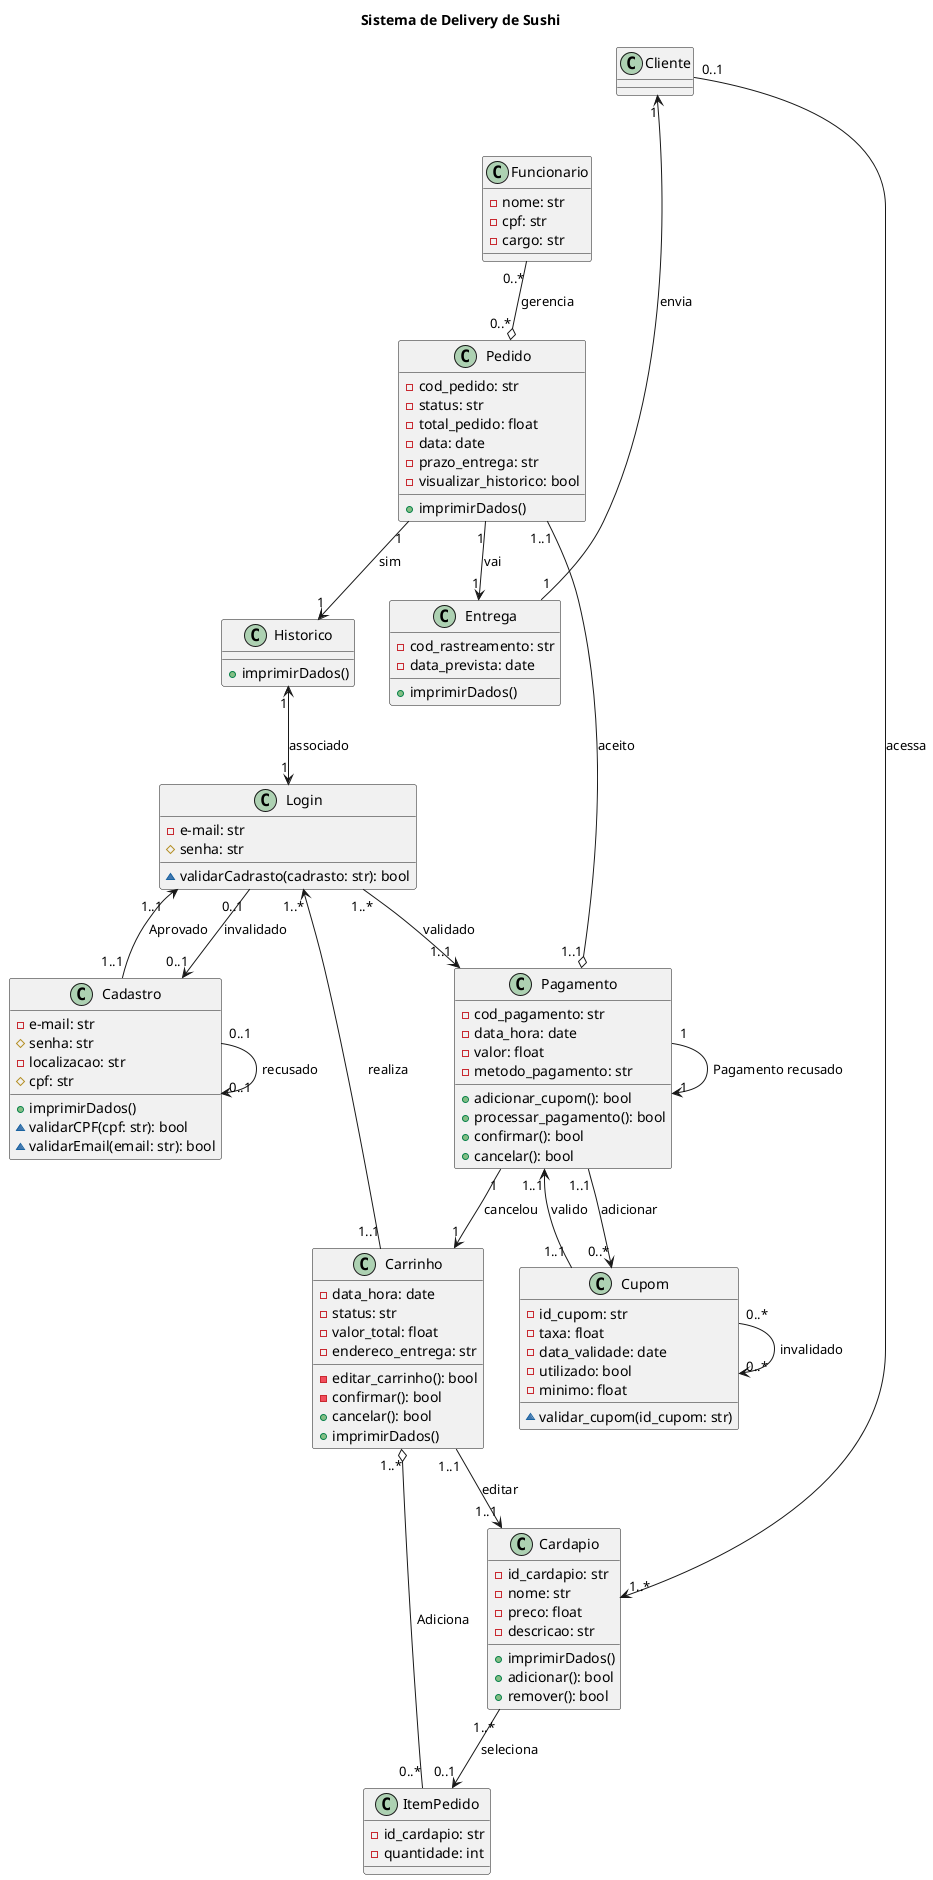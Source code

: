 @startuml sistema
title Sistema de Delivery de Sushi
class Cliente {

}

class Funcionario {
    - nome: str
    - cpf: str
    - cargo: str
}

class Pagamento {
    - cod_pagamento: str
    - data_hora: date
    - valor: float
    - metodo_pagamento: str
    + adicionar_cupom(): bool
    + processar_pagamento(): bool
    + confirmar(): bool
    + cancelar(): bool
}

class Cardapio {
    - id_cardapio: str
    - nome: str
    - preco: float
    - descricao: str
    + imprimirDados()
    + adicionar(): bool
    + remover(): bool
}

class Pedido{
    - cod_pedido: str
    - status: str
    - total_pedido: float
    - data: date
    - prazo_entrega: str
    - visualizar_historico: bool
    + imprimirDados()
}

class Carrinho {
    - data_hora: date
    - status: str
    - valor_total: float
    - endereco_entrega: str
    - editar_carrinho(): bool
    - confirmar(): bool
    + cancelar(): bool
    + imprimirDados()
}

class ItemPedido {
    - id_cardapio: str
    - quantidade: int
}

class Cadastro {
    - e-mail: str
    # senha: str
    - localizacao: str
    # cpf: str
    + imprimirDados()
    ~ validarCPF(cpf: str): bool
    ~ validarEmail(email: str): bool
    
}

class Login {
    - e-mail: str
    # senha: str
    ~ validarCadrasto(cadrasto: str): bool
}

class Cupom {
    - id_cupom: str
    - taxa: float
    - data_validade: date
    - utilizado: bool
    - minimo: float
    ~ validar_cupom(id_cupom: str)
}

class Entrega {
    - cod_rastreamento: str
    - data_prevista: date
    + imprimirDados()
}

class Historico {
    + imprimirDados()

} 

Cliente -[hidden]-> Funcionario
Cliente "0..1" --> "1..*" Cardapio : "acessa"
'Cliente "1" --> "1" Cadastro : "deseja"
'Cadastro "1" --> "'" Cardapio : "continua"
'Funcionario "1" -- "0..*" Pedido : "gerencia"
Login "1..*" --> "1..1" Pagamento: "validado"
Login "0..1" --> "0..1" Cadastro: "invalidado"
Cadastro "1..1" --> "1..1" Login: "Aprovado"
Cadastro "0..1" --> "0..1" Cadastro: "recusado"
Carrinho"1..1" --> "1..1" Cardapio : "editar"
Carrinho "1..*" o-- "0..*" ItemPedido : "Adiciona"
Carrinho "1..1" --> "1..*" Login: "realiza"
Cardapio "1..*" --> "0..1" ItemPedido : "seleciona"
Pagamento "1..1" --> "0..*" Cupom : "adicionar"
Pagamento "1..1" o-- "1..1" Pedido : "aceito"
Cupom "1..1" --> "1..1" Pagamento : "valido"
Cupom "0..*" --> "0..*" Cupom : invalidado
Funcionario "0..*" --o "0..*" Pedido : "gerencia"
Pagamento "1" --> "1" Pagamento : "Pagamento recusado"
Pedido "1" --> "1" Entrega : "vai"
Entrega "1" --> "1" Cliente : "envia"
Pedido "1" --> "1" Historico : "sim"
Historico "1" <--> "1" Login : "associado"
Pagamento "1" --> "1" Carrinho: "cancelou"



@enduml